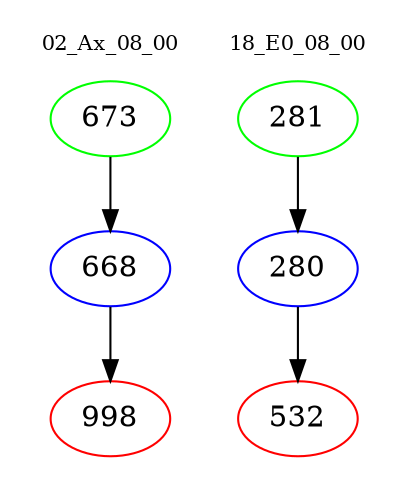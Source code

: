 digraph{
subgraph cluster_0 {
color = white
label = "02_Ax_08_00";
fontsize=10;
T0_673 [label="673", color="green"]
T0_673 -> T0_668 [color="black"]
T0_668 [label="668", color="blue"]
T0_668 -> T0_998 [color="black"]
T0_998 [label="998", color="red"]
}
subgraph cluster_1 {
color = white
label = "18_E0_08_00";
fontsize=10;
T1_281 [label="281", color="green"]
T1_281 -> T1_280 [color="black"]
T1_280 [label="280", color="blue"]
T1_280 -> T1_532 [color="black"]
T1_532 [label="532", color="red"]
}
}
